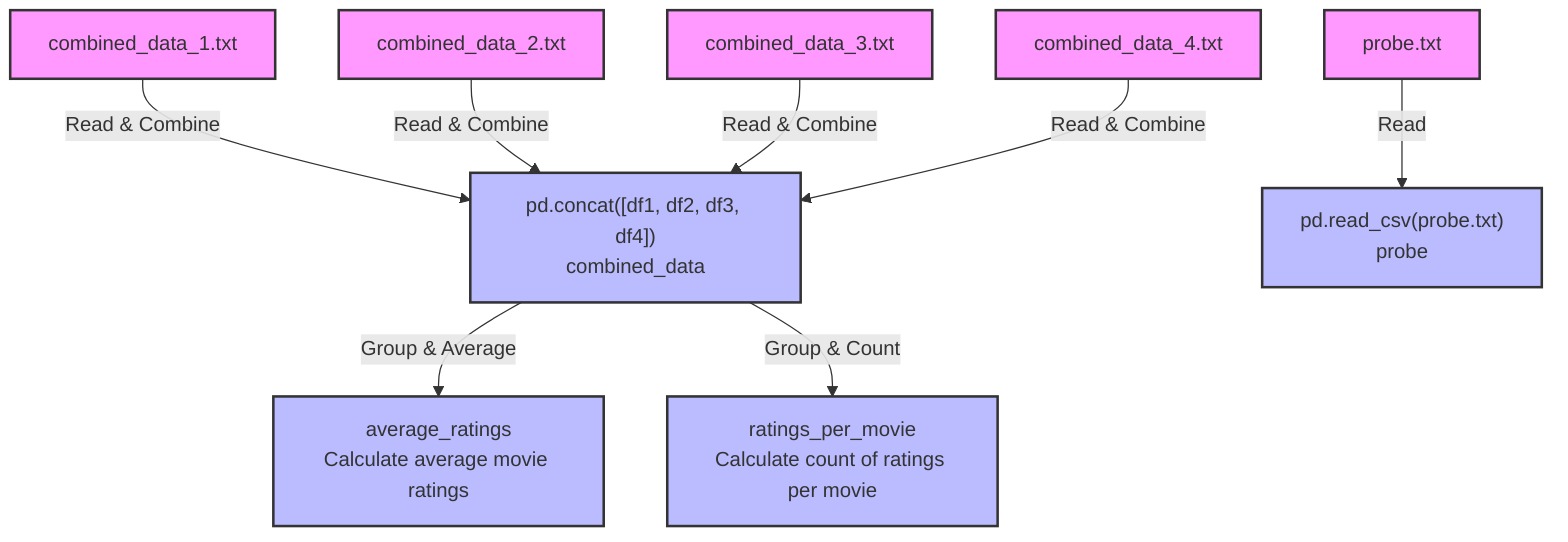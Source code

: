 flowchart TD
    %% Data Sources
    DS1["combined_data_1.txt"]:::dataSource
    DS2["combined_data_2.txt"]:::dataSource
    DS3["combined_data_3.txt"]:::dataSource
    DS4["combined_data_4.txt"]:::dataSource
    DS5["probe.txt"]:::dataSource

    %% Data Processing Nodes
    P1["pd.concat([df1, df2, df3, df4])<br/>combined_data"]:::dataVariable
    P2["pd.read_csv(probe.txt)<br/>probe"]:::dataVariable
    P3["average_ratings<br/>Calculate average movie ratings"]:::dataVariable
    P4["ratings_per_movie<br/>Calculate count of ratings per movie"]:::dataVariable

    %% Data Source Links
    DS1 -->|Read & Combine| P1
    DS2 -->|Read & Combine| P1
    DS3 -->|Read & Combine| P1
    DS4 -->|Read & Combine| P1
    DS5 -->|Read| P2

    %% Data Flow
    P1 -->|Group & Average| P3
    P1 -->|Group & Count| P4
    
    %% Styling
    classDef dataSource fill:#f9f,stroke:#333,stroke-width:2px;
    classDef dataVariable fill:#bbf,stroke:#333,stroke-width:2px;

    %% Comments
    %% DS1, DS2, DS3, DS4 - Individual files containing Netflix rating data
    %% DS5 - Probe file for user ids
    %% P1 - Combined Data from text files
    %% P2 - Data processed from probe.txt
    %% P3 - Computed average ratings per movie
    %% P4 - Count of ratings per movie